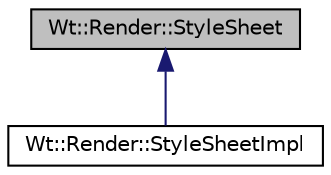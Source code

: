 digraph "Wt::Render::StyleSheet"
{
 // LATEX_PDF_SIZE
  edge [fontname="Helvetica",fontsize="10",labelfontname="Helvetica",labelfontsize="10"];
  node [fontname="Helvetica",fontsize="10",shape=record];
  Node1 [label="Wt::Render::StyleSheet",height=0.2,width=0.4,color="black", fillcolor="grey75", style="filled", fontcolor="black",tooltip=" "];
  Node1 -> Node2 [dir="back",color="midnightblue",fontsize="10",style="solid",fontname="Helvetica"];
  Node2 [label="Wt::Render::StyleSheetImpl",height=0.2,width=0.4,color="black", fillcolor="white", style="filled",URL="$classWt_1_1Render_1_1StyleSheetImpl.html",tooltip=" "];
}
